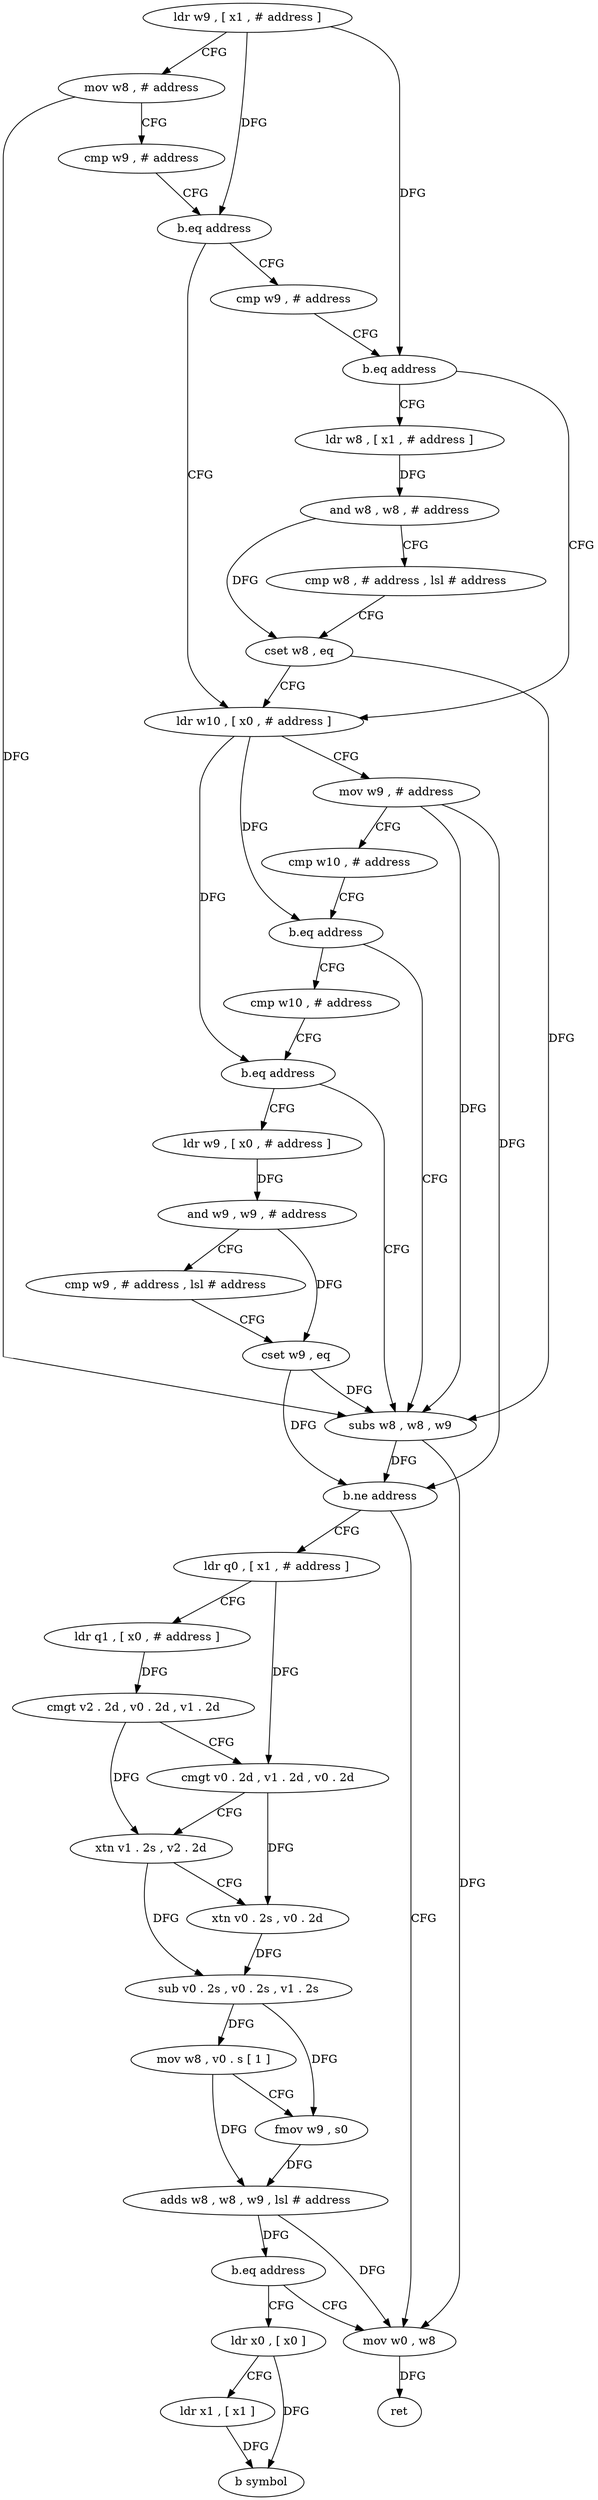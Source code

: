 digraph "func" {
"4238332" [label = "ldr w9 , [ x1 , # address ]" ]
"4238336" [label = "mov w8 , # address" ]
"4238340" [label = "cmp w9 , # address" ]
"4238344" [label = "b.eq address" ]
"4238372" [label = "ldr w10 , [ x0 , # address ]" ]
"4238348" [label = "cmp w9 , # address" ]
"4238376" [label = "mov w9 , # address" ]
"4238380" [label = "cmp w10 , # address" ]
"4238384" [label = "b.eq address" ]
"4238412" [label = "subs w8 , w8 , w9" ]
"4238388" [label = "cmp w10 , # address" ]
"4238352" [label = "b.eq address" ]
"4238356" [label = "ldr w8 , [ x1 , # address ]" ]
"4238416" [label = "b.ne address" ]
"4238464" [label = "mov w0 , w8" ]
"4238420" [label = "ldr q0 , [ x1 , # address ]" ]
"4238392" [label = "b.eq address" ]
"4238396" [label = "ldr w9 , [ x0 , # address ]" ]
"4238360" [label = "and w8 , w8 , # address" ]
"4238364" [label = "cmp w8 , # address , lsl # address" ]
"4238368" [label = "cset w8 , eq" ]
"4238468" [label = "ret" ]
"4238424" [label = "ldr q1 , [ x0 , # address ]" ]
"4238428" [label = "cmgt v2 . 2d , v0 . 2d , v1 . 2d" ]
"4238432" [label = "cmgt v0 . 2d , v1 . 2d , v0 . 2d" ]
"4238436" [label = "xtn v1 . 2s , v2 . 2d" ]
"4238440" [label = "xtn v0 . 2s , v0 . 2d" ]
"4238444" [label = "sub v0 . 2s , v0 . 2s , v1 . 2s" ]
"4238448" [label = "mov w8 , v0 . s [ 1 ]" ]
"4238452" [label = "fmov w9 , s0" ]
"4238456" [label = "adds w8 , w8 , w9 , lsl # address" ]
"4238460" [label = "b.eq address" ]
"4238472" [label = "ldr x0 , [ x0 ]" ]
"4238400" [label = "and w9 , w9 , # address" ]
"4238404" [label = "cmp w9 , # address , lsl # address" ]
"4238408" [label = "cset w9 , eq" ]
"4238476" [label = "ldr x1 , [ x1 ]" ]
"4238480" [label = "b symbol" ]
"4238332" -> "4238336" [ label = "CFG" ]
"4238332" -> "4238344" [ label = "DFG" ]
"4238332" -> "4238352" [ label = "DFG" ]
"4238336" -> "4238340" [ label = "CFG" ]
"4238336" -> "4238412" [ label = "DFG" ]
"4238340" -> "4238344" [ label = "CFG" ]
"4238344" -> "4238372" [ label = "CFG" ]
"4238344" -> "4238348" [ label = "CFG" ]
"4238372" -> "4238376" [ label = "CFG" ]
"4238372" -> "4238384" [ label = "DFG" ]
"4238372" -> "4238392" [ label = "DFG" ]
"4238348" -> "4238352" [ label = "CFG" ]
"4238376" -> "4238380" [ label = "CFG" ]
"4238376" -> "4238412" [ label = "DFG" ]
"4238376" -> "4238416" [ label = "DFG" ]
"4238380" -> "4238384" [ label = "CFG" ]
"4238384" -> "4238412" [ label = "CFG" ]
"4238384" -> "4238388" [ label = "CFG" ]
"4238412" -> "4238416" [ label = "DFG" ]
"4238412" -> "4238464" [ label = "DFG" ]
"4238388" -> "4238392" [ label = "CFG" ]
"4238352" -> "4238372" [ label = "CFG" ]
"4238352" -> "4238356" [ label = "CFG" ]
"4238356" -> "4238360" [ label = "DFG" ]
"4238416" -> "4238464" [ label = "CFG" ]
"4238416" -> "4238420" [ label = "CFG" ]
"4238464" -> "4238468" [ label = "DFG" ]
"4238420" -> "4238424" [ label = "CFG" ]
"4238420" -> "4238432" [ label = "DFG" ]
"4238392" -> "4238412" [ label = "CFG" ]
"4238392" -> "4238396" [ label = "CFG" ]
"4238396" -> "4238400" [ label = "DFG" ]
"4238360" -> "4238364" [ label = "CFG" ]
"4238360" -> "4238368" [ label = "DFG" ]
"4238364" -> "4238368" [ label = "CFG" ]
"4238368" -> "4238372" [ label = "CFG" ]
"4238368" -> "4238412" [ label = "DFG" ]
"4238424" -> "4238428" [ label = "DFG" ]
"4238428" -> "4238432" [ label = "CFG" ]
"4238428" -> "4238436" [ label = "DFG" ]
"4238432" -> "4238436" [ label = "CFG" ]
"4238432" -> "4238440" [ label = "DFG" ]
"4238436" -> "4238440" [ label = "CFG" ]
"4238436" -> "4238444" [ label = "DFG" ]
"4238440" -> "4238444" [ label = "DFG" ]
"4238444" -> "4238448" [ label = "DFG" ]
"4238444" -> "4238452" [ label = "DFG" ]
"4238448" -> "4238452" [ label = "CFG" ]
"4238448" -> "4238456" [ label = "DFG" ]
"4238452" -> "4238456" [ label = "DFG" ]
"4238456" -> "4238460" [ label = "DFG" ]
"4238456" -> "4238464" [ label = "DFG" ]
"4238460" -> "4238472" [ label = "CFG" ]
"4238460" -> "4238464" [ label = "CFG" ]
"4238472" -> "4238476" [ label = "CFG" ]
"4238472" -> "4238480" [ label = "DFG" ]
"4238400" -> "4238404" [ label = "CFG" ]
"4238400" -> "4238408" [ label = "DFG" ]
"4238404" -> "4238408" [ label = "CFG" ]
"4238408" -> "4238412" [ label = "DFG" ]
"4238408" -> "4238416" [ label = "DFG" ]
"4238476" -> "4238480" [ label = "DFG" ]
}
